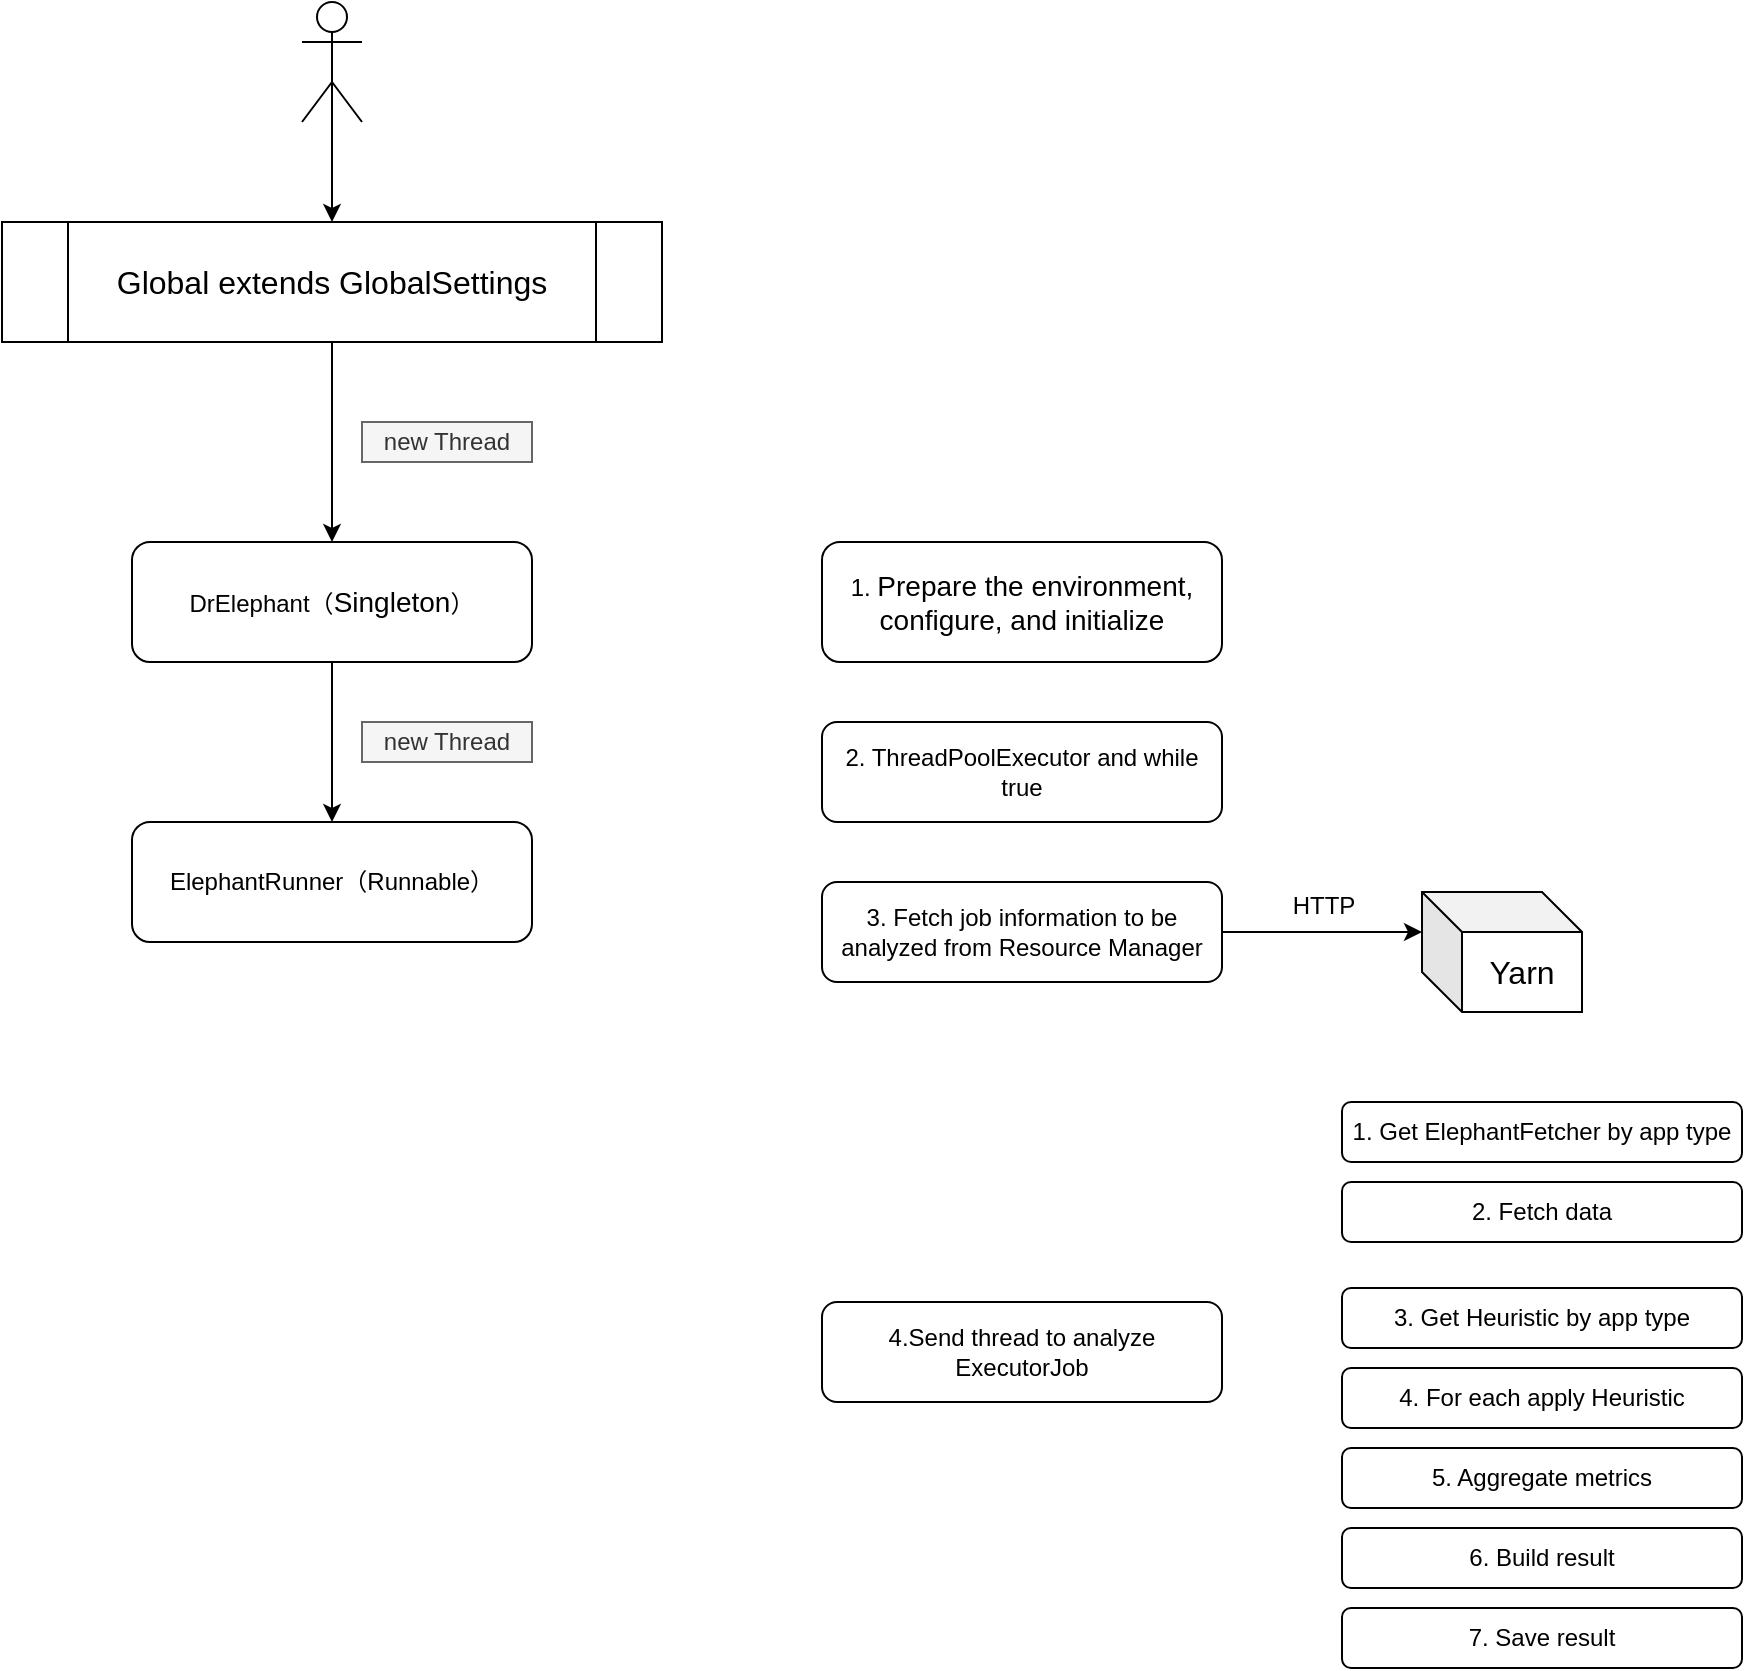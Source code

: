 <mxfile version="13.6.5" type="github">
  <diagram id="hsEDlJzrJ3RACm7ouZ3l" name="Page-1">
    <mxGraphModel dx="1188" dy="588" grid="1" gridSize="10" guides="1" tooltips="1" connect="1" arrows="1" fold="1" page="1" pageScale="1" pageWidth="1920" pageHeight="1200" math="0" shadow="0">
      <root>
        <mxCell id="0" />
        <mxCell id="1" parent="0" />
        <mxCell id="ew_BGw2SkTwSmYwkqbNW-1" value="&lt;font style=&quot;font-size: 16px&quot;&gt;Global extends GlobalSettings&lt;/font&gt;" style="shape=process;whiteSpace=wrap;html=1;backgroundOutline=1;" vertex="1" parent="1">
          <mxGeometry x="130" y="170" width="330" height="60" as="geometry" />
        </mxCell>
        <mxCell id="ew_BGw2SkTwSmYwkqbNW-2" value="DrElephant（&lt;span style=&quot;font-family: &amp;#34;microsoft yahei&amp;#34; , &amp;#34;arial&amp;#34; , &amp;#34;helvetica&amp;#34; , sans-serif ; font-size: 14px ; text-align: left ; background-color: rgb(255 , 255 , 255)&quot;&gt;Singleton&lt;/span&gt;）" style="rounded=1;whiteSpace=wrap;html=1;" vertex="1" parent="1">
          <mxGeometry x="195" y="330" width="200" height="60" as="geometry" />
        </mxCell>
        <mxCell id="ew_BGw2SkTwSmYwkqbNW-3" value="" style="endArrow=classic;html=1;exitX=0.5;exitY=1;exitDx=0;exitDy=0;entryX=0.5;entryY=0;entryDx=0;entryDy=0;" edge="1" parent="1" source="ew_BGw2SkTwSmYwkqbNW-1" target="ew_BGw2SkTwSmYwkqbNW-2">
          <mxGeometry width="50" height="50" relative="1" as="geometry">
            <mxPoint x="450" y="490" as="sourcePoint" />
            <mxPoint x="500" y="440" as="targetPoint" />
          </mxGeometry>
        </mxCell>
        <mxCell id="ew_BGw2SkTwSmYwkqbNW-4" value="new Thread" style="text;html=1;strokeColor=#666666;fillColor=#f5f5f5;align=center;verticalAlign=middle;whiteSpace=wrap;rounded=0;fontColor=#333333;" vertex="1" parent="1">
          <mxGeometry x="310" y="270" width="85" height="20" as="geometry" />
        </mxCell>
        <mxCell id="ew_BGw2SkTwSmYwkqbNW-6" value="" style="shape=umlActor;verticalLabelPosition=bottom;verticalAlign=top;html=1;outlineConnect=0;" vertex="1" parent="1">
          <mxGeometry x="280" y="60" width="30" height="60" as="geometry" />
        </mxCell>
        <mxCell id="ew_BGw2SkTwSmYwkqbNW-10" value="" style="endArrow=classic;html=1;exitX=0.5;exitY=0.5;exitDx=0;exitDy=0;exitPerimeter=0;entryX=0.5;entryY=0;entryDx=0;entryDy=0;" edge="1" parent="1" source="ew_BGw2SkTwSmYwkqbNW-6" target="ew_BGw2SkTwSmYwkqbNW-1">
          <mxGeometry width="50" height="50" relative="1" as="geometry">
            <mxPoint x="340" y="170" as="sourcePoint" />
            <mxPoint x="390" y="120" as="targetPoint" />
          </mxGeometry>
        </mxCell>
        <mxCell id="ew_BGw2SkTwSmYwkqbNW-11" value="ElephantRunner（Runnable）" style="rounded=1;whiteSpace=wrap;html=1;" vertex="1" parent="1">
          <mxGeometry x="195" y="470" width="200" height="60" as="geometry" />
        </mxCell>
        <mxCell id="ew_BGw2SkTwSmYwkqbNW-12" value="" style="endArrow=classic;html=1;exitX=0.5;exitY=1;exitDx=0;exitDy=0;" edge="1" parent="1" source="ew_BGw2SkTwSmYwkqbNW-2" target="ew_BGw2SkTwSmYwkqbNW-11">
          <mxGeometry width="50" height="50" relative="1" as="geometry">
            <mxPoint x="530" y="470" as="sourcePoint" />
            <mxPoint x="580" y="420" as="targetPoint" />
          </mxGeometry>
        </mxCell>
        <mxCell id="ew_BGw2SkTwSmYwkqbNW-13" value="new Thread" style="text;html=1;strokeColor=#666666;fillColor=#f5f5f5;align=center;verticalAlign=middle;whiteSpace=wrap;rounded=0;fontColor=#333333;" vertex="1" parent="1">
          <mxGeometry x="310" y="420" width="85" height="20" as="geometry" />
        </mxCell>
        <mxCell id="ew_BGw2SkTwSmYwkqbNW-14" value="1.&amp;nbsp;&lt;span style=&quot;font-family: &amp;#34;microsoft yahei&amp;#34; , &amp;#34;arial&amp;#34; , &amp;#34;helvetica&amp;#34; , sans-serif ; font-size: 14px ; text-align: left ; background-color: rgb(255 , 255 , 255)&quot;&gt;Prepare the environment, configure, and initialize&lt;/span&gt;" style="rounded=1;whiteSpace=wrap;html=1;" vertex="1" parent="1">
          <mxGeometry x="540" y="330" width="200" height="60" as="geometry" />
        </mxCell>
        <mxCell id="ew_BGw2SkTwSmYwkqbNW-15" value="2. ThreadPoolExecutor and while true" style="rounded=1;whiteSpace=wrap;html=1;align=center;" vertex="1" parent="1">
          <mxGeometry x="540" y="420" width="200" height="50" as="geometry" />
        </mxCell>
        <mxCell id="ew_BGw2SkTwSmYwkqbNW-16" value="3. Fetch job information to be analyzed from Resource Manager" style="rounded=1;whiteSpace=wrap;html=1;align=center;" vertex="1" parent="1">
          <mxGeometry x="540" y="500" width="200" height="50" as="geometry" />
        </mxCell>
        <mxCell id="ew_BGw2SkTwSmYwkqbNW-18" value="&lt;font style=&quot;font-size: 16px&quot;&gt;Yarn&lt;/font&gt;" style="shape=cube;whiteSpace=wrap;html=1;boundedLbl=1;backgroundOutline=1;darkOpacity=0.05;darkOpacity2=0.1;align=center;" vertex="1" parent="1">
          <mxGeometry x="840" y="505" width="80" height="60" as="geometry" />
        </mxCell>
        <mxCell id="ew_BGw2SkTwSmYwkqbNW-19" value="" style="endArrow=classic;html=1;exitX=1;exitY=0.5;exitDx=0;exitDy=0;entryX=0;entryY=0;entryDx=0;entryDy=20;entryPerimeter=0;" edge="1" parent="1" source="ew_BGw2SkTwSmYwkqbNW-16" target="ew_BGw2SkTwSmYwkqbNW-18">
          <mxGeometry width="50" height="50" relative="1" as="geometry">
            <mxPoint x="810" y="660" as="sourcePoint" />
            <mxPoint x="860" y="610" as="targetPoint" />
          </mxGeometry>
        </mxCell>
        <mxCell id="ew_BGw2SkTwSmYwkqbNW-20" value="HTTP" style="text;html=1;strokeColor=none;fillColor=none;align=center;verticalAlign=middle;whiteSpace=wrap;rounded=0;" vertex="1" parent="1">
          <mxGeometry x="771" y="502" width="40" height="20" as="geometry" />
        </mxCell>
        <mxCell id="ew_BGw2SkTwSmYwkqbNW-21" value="4.&lt;span&gt;Send thread to analyze ExecutorJob&lt;br&gt;&lt;/span&gt;" style="rounded=1;whiteSpace=wrap;html=1;align=center;" vertex="1" parent="1">
          <mxGeometry x="540" y="710" width="200" height="50" as="geometry" />
        </mxCell>
        <mxCell id="ew_BGw2SkTwSmYwkqbNW-22" value="1. Get&amp;nbsp;ElephantFetcher by app type" style="rounded=1;whiteSpace=wrap;html=1;align=center;" vertex="1" parent="1">
          <mxGeometry x="800" y="610" width="200" height="30" as="geometry" />
        </mxCell>
        <mxCell id="ew_BGw2SkTwSmYwkqbNW-24" value="2. Fetch data" style="rounded=1;whiteSpace=wrap;html=1;align=center;" vertex="1" parent="1">
          <mxGeometry x="800" y="650" width="200" height="30" as="geometry" />
        </mxCell>
        <mxCell id="ew_BGw2SkTwSmYwkqbNW-25" value="3. Get&amp;nbsp;Heuristic by app type" style="rounded=1;whiteSpace=wrap;html=1;" vertex="1" parent="1">
          <mxGeometry x="800" y="703" width="200" height="30" as="geometry" />
        </mxCell>
        <mxCell id="ew_BGw2SkTwSmYwkqbNW-26" value="4. For each&amp;nbsp;apply Heuristic" style="rounded=1;whiteSpace=wrap;html=1;" vertex="1" parent="1">
          <mxGeometry x="800" y="743" width="200" height="30" as="geometry" />
        </mxCell>
        <mxCell id="ew_BGw2SkTwSmYwkqbNW-27" value="5. Aggregate metrics" style="rounded=1;whiteSpace=wrap;html=1;" vertex="1" parent="1">
          <mxGeometry x="800" y="783" width="200" height="30" as="geometry" />
        </mxCell>
        <mxCell id="ew_BGw2SkTwSmYwkqbNW-28" value="6. Build result" style="rounded=1;whiteSpace=wrap;html=1;" vertex="1" parent="1">
          <mxGeometry x="800" y="823" width="200" height="30" as="geometry" />
        </mxCell>
        <mxCell id="ew_BGw2SkTwSmYwkqbNW-29" value="7. Save result" style="rounded=1;whiteSpace=wrap;html=1;" vertex="1" parent="1">
          <mxGeometry x="800" y="863" width="200" height="30" as="geometry" />
        </mxCell>
      </root>
    </mxGraphModel>
  </diagram>
</mxfile>
